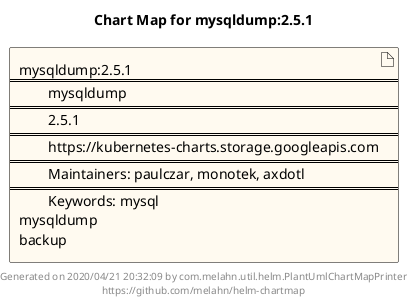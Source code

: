 @startuml
skinparam linetype ortho
skinparam backgroundColor white
skinparam usecaseBorderColor black
skinparam usecaseArrowColor LightSlateGray
skinparam artifactBorderColor black
skinparam artifactArrowColor LightSlateGray

title Chart Map for mysqldump:2.5.1

'There is one referenced Helm Chart
artifact "mysqldump:2.5.1\n====\n\tmysqldump\n====\n\t2.5.1\n====\n\thttps://kubernetes-charts.storage.googleapis.com\n====\n\tMaintainers: paulczar, monotek, axdotl\n====\n\tKeywords: mysql\nmysqldump\nbackup" as mysqldump_2_5_1 #FloralWhite

'There are 0 referenced Docker Images

'Chart Dependencies

center footer Generated on 2020/04/21 20:32:09 by com.melahn.util.helm.PlantUmlChartMapPrinter\nhttps://github.com/melahn/helm-chartmap
@enduml
